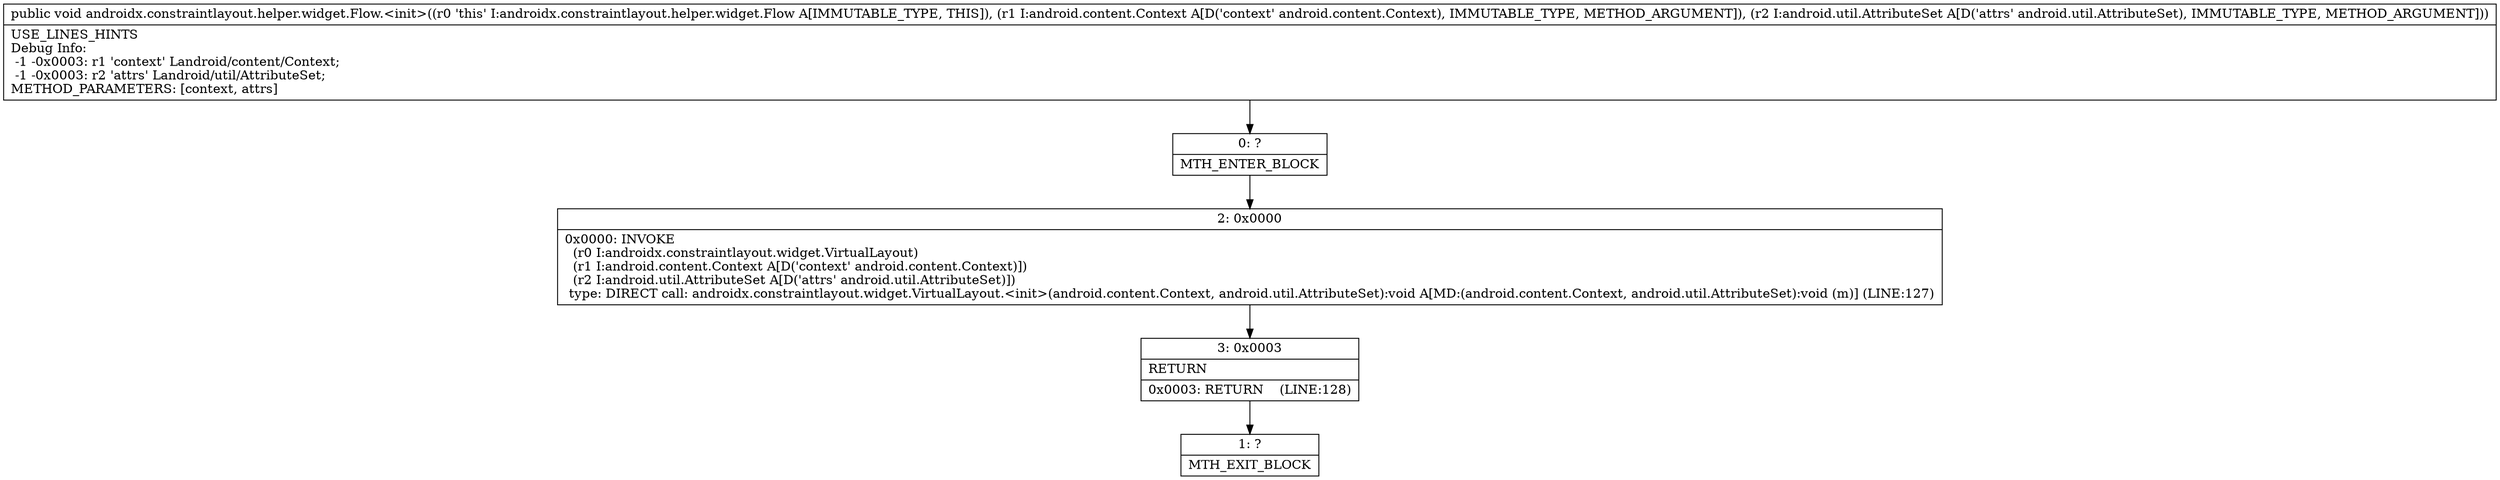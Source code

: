 digraph "CFG forandroidx.constraintlayout.helper.widget.Flow.\<init\>(Landroid\/content\/Context;Landroid\/util\/AttributeSet;)V" {
Node_0 [shape=record,label="{0\:\ ?|MTH_ENTER_BLOCK\l}"];
Node_2 [shape=record,label="{2\:\ 0x0000|0x0000: INVOKE  \l  (r0 I:androidx.constraintlayout.widget.VirtualLayout)\l  (r1 I:android.content.Context A[D('context' android.content.Context)])\l  (r2 I:android.util.AttributeSet A[D('attrs' android.util.AttributeSet)])\l type: DIRECT call: androidx.constraintlayout.widget.VirtualLayout.\<init\>(android.content.Context, android.util.AttributeSet):void A[MD:(android.content.Context, android.util.AttributeSet):void (m)] (LINE:127)\l}"];
Node_3 [shape=record,label="{3\:\ 0x0003|RETURN\l|0x0003: RETURN    (LINE:128)\l}"];
Node_1 [shape=record,label="{1\:\ ?|MTH_EXIT_BLOCK\l}"];
MethodNode[shape=record,label="{public void androidx.constraintlayout.helper.widget.Flow.\<init\>((r0 'this' I:androidx.constraintlayout.helper.widget.Flow A[IMMUTABLE_TYPE, THIS]), (r1 I:android.content.Context A[D('context' android.content.Context), IMMUTABLE_TYPE, METHOD_ARGUMENT]), (r2 I:android.util.AttributeSet A[D('attrs' android.util.AttributeSet), IMMUTABLE_TYPE, METHOD_ARGUMENT]))  | USE_LINES_HINTS\lDebug Info:\l  \-1 \-0x0003: r1 'context' Landroid\/content\/Context;\l  \-1 \-0x0003: r2 'attrs' Landroid\/util\/AttributeSet;\lMETHOD_PARAMETERS: [context, attrs]\l}"];
MethodNode -> Node_0;Node_0 -> Node_2;
Node_2 -> Node_3;
Node_3 -> Node_1;
}

